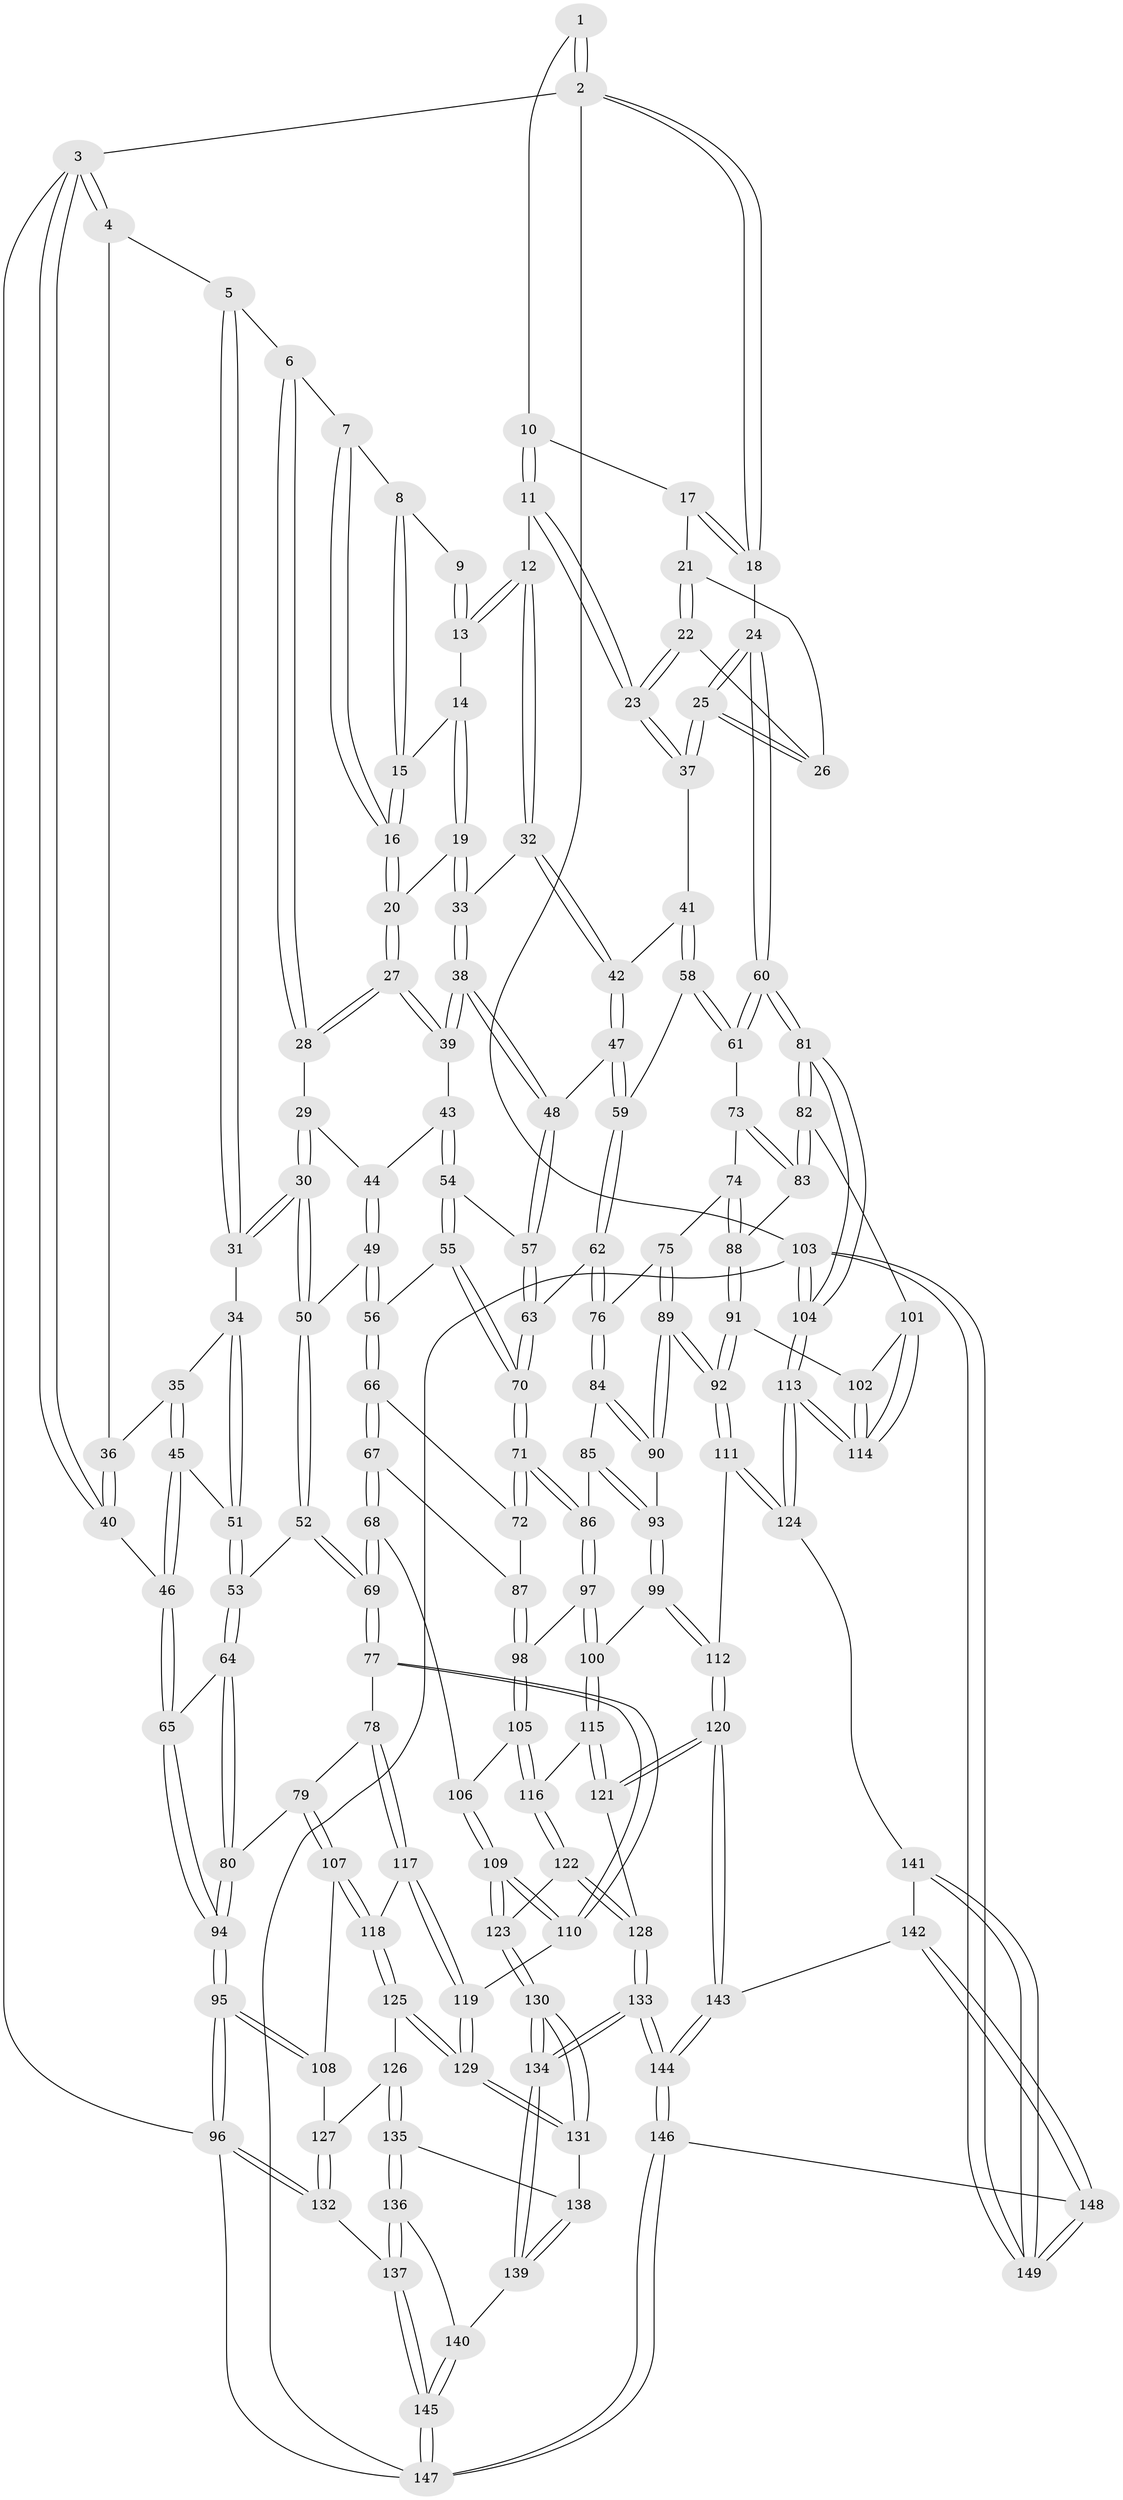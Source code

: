 // coarse degree distribution, {5: 0.07777777777777778, 4: 0.12222222222222222, 3: 0.7, 2: 0.06666666666666667, 6: 0.03333333333333333}
// Generated by graph-tools (version 1.1) at 2025/54/03/04/25 22:54:33]
// undirected, 149 vertices, 369 edges
graph export_dot {
  node [color=gray90,style=filled];
  1 [pos="+0.8513158634094355+0"];
  2 [pos="+1+0"];
  3 [pos="+0+0"];
  4 [pos="+0+0"];
  5 [pos="+0.27392751975562524+0"];
  6 [pos="+0.3093243963816666+0"];
  7 [pos="+0.4818758657395029+0"];
  8 [pos="+0.7858348805760896+0"];
  9 [pos="+0.813884154707172+0"];
  10 [pos="+0.902742727473592+0.04169191954516047"];
  11 [pos="+0.8494308156165616+0.10810379171860943"];
  12 [pos="+0.8443631689144301+0.10732493049586825"];
  13 [pos="+0.8357368331134621+0.09226866335672126"];
  14 [pos="+0.7272398634513589+0.015300264000105826"];
  15 [pos="+0.7270512346650715+0.014433534513324468"];
  16 [pos="+0.5924826226793218+0.050137762834362"];
  17 [pos="+0.9622126658862095+0.05694319431792289"];
  18 [pos="+1+0"];
  19 [pos="+0.7105499974994012+0.10376489375354285"];
  20 [pos="+0.5903669877400035+0.08524506000267157"];
  21 [pos="+0.962067005655438+0.05808946514042797"];
  22 [pos="+0.9227940874202408+0.12224815495337796"];
  23 [pos="+0.8970210211770095+0.14686462068479392"];
  24 [pos="+1+0.26574724998698274"];
  25 [pos="+1+0.24329977147911608"];
  26 [pos="+0.9817391138300884+0.1076728103964406"];
  27 [pos="+0.5607028120453538+0.13817524757103156"];
  28 [pos="+0.41689988577144343+0.07707523563755185"];
  29 [pos="+0.40140842773790797+0.12789941922982892"];
  30 [pos="+0.3256907290371285+0.20274448082931548"];
  31 [pos="+0.2122683427229582+0.14528786067859595"];
  32 [pos="+0.8043262984896843+0.13340557648362403"];
  33 [pos="+0.7331154881467918+0.1585089170153183"];
  34 [pos="+0.19310046349763432+0.16250247733266734"];
  35 [pos="+0.1098749543006111+0.15002374217437467"];
  36 [pos="+0.09152776494036714+0.12710695795528104"];
  37 [pos="+0.9338915692044919+0.22099231981927497"];
  38 [pos="+0.7116729162477357+0.20822804860897792"];
  39 [pos="+0.5691776612175128+0.1790749559215233"];
  40 [pos="+0+0.15273346949167135"];
  41 [pos="+0.8964668814360347+0.25050395046834606"];
  42 [pos="+0.8415239288694856+0.2510111298729982"];
  43 [pos="+0.5610424373476949+0.19303366643298997"];
  44 [pos="+0.45068344043276304+0.20573126653679058"];
  45 [pos="+0.01391003338709157+0.21847010144513787"];
  46 [pos="+0+0.24500115209355391"];
  47 [pos="+0.7819962571728207+0.2656528554815584"];
  48 [pos="+0.7271588016869878+0.2530406725178394"];
  49 [pos="+0.4003895959436702+0.32465256708144163"];
  50 [pos="+0.35444364952621576+0.3113410034099392"];
  51 [pos="+0.16454422109218722+0.2840138936184638"];
  52 [pos="+0.2587187907047838+0.3571707164254501"];
  53 [pos="+0.17210277416395728+0.3223327268668498"];
  54 [pos="+0.5533455725733691+0.25105082276825574"];
  55 [pos="+0.4756087759048057+0.3445265327601335"];
  56 [pos="+0.4223937763416403+0.3405627140588359"];
  57 [pos="+0.6757518366798808+0.3458181483340276"];
  58 [pos="+0.886529204718618+0.3792649538698168"];
  59 [pos="+0.8076579896582015+0.33013901570462256"];
  60 [pos="+1+0.30360337255161157"];
  61 [pos="+0.8869081809879295+0.38054516797325944"];
  62 [pos="+0.7387469041963448+0.4232782626871024"];
  63 [pos="+0.6749960748492901+0.3537254454637113"];
  64 [pos="+0.1047710348550871+0.3750208311660069"];
  65 [pos="+0+0.26239805435173463"];
  66 [pos="+0.40302058449682965+0.44181957748000134"];
  67 [pos="+0.36481185363753865+0.5134883810726056"];
  68 [pos="+0.357663368425843+0.5192252028686584"];
  69 [pos="+0.2677463715909697+0.5233552000252899"];
  70 [pos="+0.5587296409066393+0.41898969356863264"];
  71 [pos="+0.5579782495652027+0.4712759572547463"];
  72 [pos="+0.4838295204201112+0.4790637003736878"];
  73 [pos="+0.8754638557956402+0.41982378944780063"];
  74 [pos="+0.7881735689839358+0.4446652390233982"];
  75 [pos="+0.7731208251242067+0.4436480613645816"];
  76 [pos="+0.740499881630677+0.4263413901342869"];
  77 [pos="+0.26757566045824976+0.5235192975444382"];
  78 [pos="+0.23859904417335692+0.5376032334267937"];
  79 [pos="+0.1115118389342399+0.5161757096493491"];
  80 [pos="+0.0945853483895923+0.4975856861030748"];
  81 [pos="+1+0.47291988861320833"];
  82 [pos="+0.9784777155241123+0.5156291708304449"];
  83 [pos="+0.9092417855951807+0.4613466310321751"];
  84 [pos="+0.6893376918413957+0.48497004947212896"];
  85 [pos="+0.6265098646219762+0.49279754177075025"];
  86 [pos="+0.5602445340243625+0.47825038391625535"];
  87 [pos="+0.43302758752693987+0.5172041538084111"];
  88 [pos="+0.8342124129221465+0.5410219255278675"];
  89 [pos="+0.7477554861299308+0.6146506938304851"];
  90 [pos="+0.7012754508878659+0.5759591886552713"];
  91 [pos="+0.8354158177985591+0.5997654931116208"];
  92 [pos="+0.7682437615024728+0.6509038544988738"];
  93 [pos="+0.6673684310257815+0.5704433686792841"];
  94 [pos="+0+0.5094429413115773"];
  95 [pos="+0+0.6356774799824205"];
  96 [pos="+0+0.8351985897993048"];
  97 [pos="+0.5458723669003962+0.5604680394054471"];
  98 [pos="+0.5179502329905725+0.5698085234312207"];
  99 [pos="+0.5861130625546086+0.5868388157922224"];
  100 [pos="+0.5580044299814064+0.574236340527489"];
  101 [pos="+0.9445620989381948+0.5607951654834903"];
  102 [pos="+0.8528322311315427+0.5966172067214992"];
  103 [pos="+1+1"];
  104 [pos="+1+1"];
  105 [pos="+0.4729175817719365+0.6041865937512707"];
  106 [pos="+0.39721978587119244+0.5808981206860703"];
  107 [pos="+0.07943722146498794+0.6273754854361293"];
  108 [pos="+0.07821449096387618+0.6289634988347617"];
  109 [pos="+0.3714770122084784+0.6785712215353563"];
  110 [pos="+0.337772060628865+0.6703407906479338"];
  111 [pos="+0.7587592830392843+0.702856201953315"];
  112 [pos="+0.679798267082398+0.7326317264454001"];
  113 [pos="+1+0.8270786026975876"];
  114 [pos="+0.970755379395542+0.7097955961180523"];
  115 [pos="+0.5462298051173489+0.6702323914488587"];
  116 [pos="+0.46660996064711524+0.6462487708504393"];
  117 [pos="+0.213681438208072+0.6482727528397891"];
  118 [pos="+0.2102314811360592+0.6553912632345519"];
  119 [pos="+0.3359530241686572+0.6712164616702896"];
  120 [pos="+0.6487273467574388+0.7574201355125193"];
  121 [pos="+0.5676398889619709+0.7485438407967099"];
  122 [pos="+0.43944313631751813+0.69947383927566"];
  123 [pos="+0.3843726656126554+0.6914136752599322"];
  124 [pos="+0.8699980838517251+0.796850242131872"];
  125 [pos="+0.2074526921258996+0.6991912183118723"];
  126 [pos="+0.19096002013473182+0.712650370846166"];
  127 [pos="+0.08665710190253945+0.7002620415570366"];
  128 [pos="+0.4986171458406208+0.7710912716863484"];
  129 [pos="+0.26685819040004105+0.7326340125759669"];
  130 [pos="+0.3464948630255944+0.7844112953766278"];
  131 [pos="+0.26928804109019217+0.7382427975957833"];
  132 [pos="+0.006705516555727539+0.8328420375941572"];
  133 [pos="+0.40952629634985316+0.9387494910148565"];
  134 [pos="+0.3803888209697075+0.9111681570470893"];
  135 [pos="+0.16858095483563396+0.7905599404593862"];
  136 [pos="+0.15035710297448546+0.8162189636010426"];
  137 [pos="+0.019711910435165785+0.8383988426827897"];
  138 [pos="+0.25228281696118565+0.7909694006773443"];
  139 [pos="+0.27829821745318756+0.8733589709692036"];
  140 [pos="+0.2202898730110809+0.8761145841169355"];
  141 [pos="+0.7622748968007906+0.9153469054818567"];
  142 [pos="+0.6891114313035296+0.8939207499448244"];
  143 [pos="+0.6488138502663519+0.8498232392836665"];
  144 [pos="+0.43443123184809596+1"];
  145 [pos="+0.1373913161815665+0.9981397065808263"];
  146 [pos="+0.4360422607078814+1"];
  147 [pos="+0.2007386443927868+1"];
  148 [pos="+0.5807574547981574+1"];
  149 [pos="+0.8316663196238997+1"];
  1 -- 2;
  1 -- 2;
  1 -- 10;
  2 -- 3;
  2 -- 18;
  2 -- 18;
  2 -- 103;
  3 -- 4;
  3 -- 4;
  3 -- 40;
  3 -- 40;
  3 -- 96;
  4 -- 5;
  4 -- 36;
  5 -- 6;
  5 -- 31;
  5 -- 31;
  6 -- 7;
  6 -- 28;
  6 -- 28;
  7 -- 8;
  7 -- 16;
  7 -- 16;
  8 -- 9;
  8 -- 15;
  8 -- 15;
  9 -- 13;
  9 -- 13;
  10 -- 11;
  10 -- 11;
  10 -- 17;
  11 -- 12;
  11 -- 23;
  11 -- 23;
  12 -- 13;
  12 -- 13;
  12 -- 32;
  12 -- 32;
  13 -- 14;
  14 -- 15;
  14 -- 19;
  14 -- 19;
  15 -- 16;
  15 -- 16;
  16 -- 20;
  16 -- 20;
  17 -- 18;
  17 -- 18;
  17 -- 21;
  18 -- 24;
  19 -- 20;
  19 -- 33;
  19 -- 33;
  20 -- 27;
  20 -- 27;
  21 -- 22;
  21 -- 22;
  21 -- 26;
  22 -- 23;
  22 -- 23;
  22 -- 26;
  23 -- 37;
  23 -- 37;
  24 -- 25;
  24 -- 25;
  24 -- 60;
  24 -- 60;
  25 -- 26;
  25 -- 26;
  25 -- 37;
  25 -- 37;
  27 -- 28;
  27 -- 28;
  27 -- 39;
  27 -- 39;
  28 -- 29;
  29 -- 30;
  29 -- 30;
  29 -- 44;
  30 -- 31;
  30 -- 31;
  30 -- 50;
  30 -- 50;
  31 -- 34;
  32 -- 33;
  32 -- 42;
  32 -- 42;
  33 -- 38;
  33 -- 38;
  34 -- 35;
  34 -- 51;
  34 -- 51;
  35 -- 36;
  35 -- 45;
  35 -- 45;
  36 -- 40;
  36 -- 40;
  37 -- 41;
  38 -- 39;
  38 -- 39;
  38 -- 48;
  38 -- 48;
  39 -- 43;
  40 -- 46;
  41 -- 42;
  41 -- 58;
  41 -- 58;
  42 -- 47;
  42 -- 47;
  43 -- 44;
  43 -- 54;
  43 -- 54;
  44 -- 49;
  44 -- 49;
  45 -- 46;
  45 -- 46;
  45 -- 51;
  46 -- 65;
  46 -- 65;
  47 -- 48;
  47 -- 59;
  47 -- 59;
  48 -- 57;
  48 -- 57;
  49 -- 50;
  49 -- 56;
  49 -- 56;
  50 -- 52;
  50 -- 52;
  51 -- 53;
  51 -- 53;
  52 -- 53;
  52 -- 69;
  52 -- 69;
  53 -- 64;
  53 -- 64;
  54 -- 55;
  54 -- 55;
  54 -- 57;
  55 -- 56;
  55 -- 70;
  55 -- 70;
  56 -- 66;
  56 -- 66;
  57 -- 63;
  57 -- 63;
  58 -- 59;
  58 -- 61;
  58 -- 61;
  59 -- 62;
  59 -- 62;
  60 -- 61;
  60 -- 61;
  60 -- 81;
  60 -- 81;
  61 -- 73;
  62 -- 63;
  62 -- 76;
  62 -- 76;
  63 -- 70;
  63 -- 70;
  64 -- 65;
  64 -- 80;
  64 -- 80;
  65 -- 94;
  65 -- 94;
  66 -- 67;
  66 -- 67;
  66 -- 72;
  67 -- 68;
  67 -- 68;
  67 -- 87;
  68 -- 69;
  68 -- 69;
  68 -- 106;
  69 -- 77;
  69 -- 77;
  70 -- 71;
  70 -- 71;
  71 -- 72;
  71 -- 72;
  71 -- 86;
  71 -- 86;
  72 -- 87;
  73 -- 74;
  73 -- 83;
  73 -- 83;
  74 -- 75;
  74 -- 88;
  74 -- 88;
  75 -- 76;
  75 -- 89;
  75 -- 89;
  76 -- 84;
  76 -- 84;
  77 -- 78;
  77 -- 110;
  77 -- 110;
  78 -- 79;
  78 -- 117;
  78 -- 117;
  79 -- 80;
  79 -- 107;
  79 -- 107;
  80 -- 94;
  80 -- 94;
  81 -- 82;
  81 -- 82;
  81 -- 104;
  81 -- 104;
  82 -- 83;
  82 -- 83;
  82 -- 101;
  83 -- 88;
  84 -- 85;
  84 -- 90;
  84 -- 90;
  85 -- 86;
  85 -- 93;
  85 -- 93;
  86 -- 97;
  86 -- 97;
  87 -- 98;
  87 -- 98;
  88 -- 91;
  88 -- 91;
  89 -- 90;
  89 -- 90;
  89 -- 92;
  89 -- 92;
  90 -- 93;
  91 -- 92;
  91 -- 92;
  91 -- 102;
  92 -- 111;
  92 -- 111;
  93 -- 99;
  93 -- 99;
  94 -- 95;
  94 -- 95;
  95 -- 96;
  95 -- 96;
  95 -- 108;
  95 -- 108;
  96 -- 132;
  96 -- 132;
  96 -- 147;
  97 -- 98;
  97 -- 100;
  97 -- 100;
  98 -- 105;
  98 -- 105;
  99 -- 100;
  99 -- 112;
  99 -- 112;
  100 -- 115;
  100 -- 115;
  101 -- 102;
  101 -- 114;
  101 -- 114;
  102 -- 114;
  102 -- 114;
  103 -- 104;
  103 -- 104;
  103 -- 149;
  103 -- 149;
  103 -- 147;
  104 -- 113;
  104 -- 113;
  105 -- 106;
  105 -- 116;
  105 -- 116;
  106 -- 109;
  106 -- 109;
  107 -- 108;
  107 -- 118;
  107 -- 118;
  108 -- 127;
  109 -- 110;
  109 -- 110;
  109 -- 123;
  109 -- 123;
  110 -- 119;
  111 -- 112;
  111 -- 124;
  111 -- 124;
  112 -- 120;
  112 -- 120;
  113 -- 114;
  113 -- 114;
  113 -- 124;
  113 -- 124;
  115 -- 116;
  115 -- 121;
  115 -- 121;
  116 -- 122;
  116 -- 122;
  117 -- 118;
  117 -- 119;
  117 -- 119;
  118 -- 125;
  118 -- 125;
  119 -- 129;
  119 -- 129;
  120 -- 121;
  120 -- 121;
  120 -- 143;
  120 -- 143;
  121 -- 128;
  122 -- 123;
  122 -- 128;
  122 -- 128;
  123 -- 130;
  123 -- 130;
  124 -- 141;
  125 -- 126;
  125 -- 129;
  125 -- 129;
  126 -- 127;
  126 -- 135;
  126 -- 135;
  127 -- 132;
  127 -- 132;
  128 -- 133;
  128 -- 133;
  129 -- 131;
  129 -- 131;
  130 -- 131;
  130 -- 131;
  130 -- 134;
  130 -- 134;
  131 -- 138;
  132 -- 137;
  133 -- 134;
  133 -- 134;
  133 -- 144;
  133 -- 144;
  134 -- 139;
  134 -- 139;
  135 -- 136;
  135 -- 136;
  135 -- 138;
  136 -- 137;
  136 -- 137;
  136 -- 140;
  137 -- 145;
  137 -- 145;
  138 -- 139;
  138 -- 139;
  139 -- 140;
  140 -- 145;
  140 -- 145;
  141 -- 142;
  141 -- 149;
  141 -- 149;
  142 -- 143;
  142 -- 148;
  142 -- 148;
  143 -- 144;
  143 -- 144;
  144 -- 146;
  144 -- 146;
  145 -- 147;
  145 -- 147;
  146 -- 147;
  146 -- 147;
  146 -- 148;
  148 -- 149;
  148 -- 149;
}
